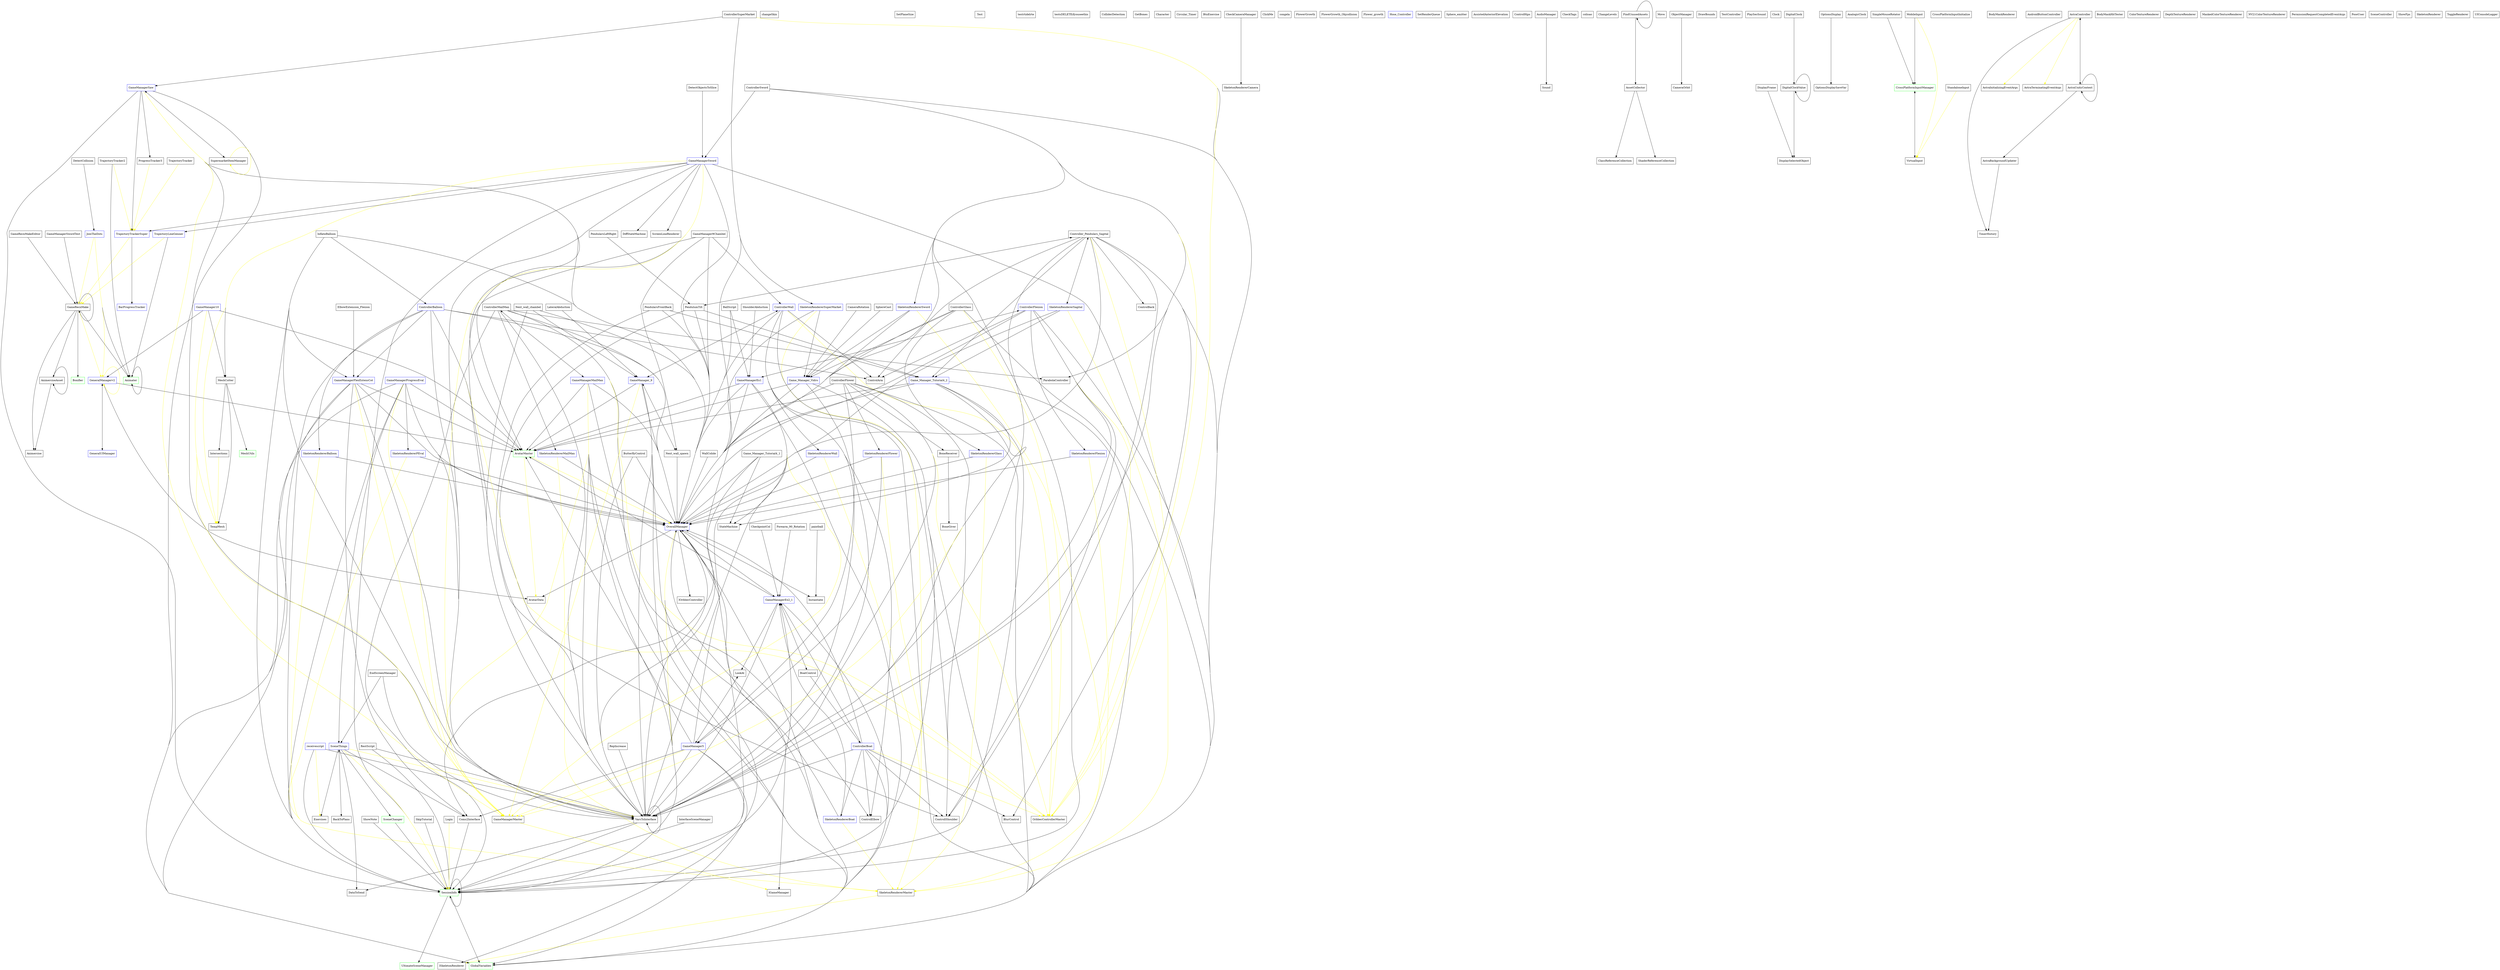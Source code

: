 digraph  {
	graph [concentrate=true,
		nodesep=0.25,
		ranksep=5.0
	];
	BarProgressTracker	 [color=blue,
		shape=box];
	changeSkin	 [shape=box];
	ParabolaController	 [shape=box];
	RepIncrease	 [shape=box];
	VarsToInterface	 [shape=box];
	RepIncrease -> VarsToInterface	 [weight=1];
	VarsToInterface -> VarsToInterface	 [weight=1];
	SessionInfo	 [color=green,
		shape=box];
	VarsToInterface -> SessionInfo	 [weight=5];
	OverallManager	 [color=blue,
		shape=box];
	VarsToInterface -> OverallManager	 [weight=2];
	DataToSend	 [shape=box];
	VarsToInterface -> DataToSend	 [weight=2];
	RestScript	 [shape=box];
	RestScript -> VarsToInterface	 [weight=1];
	RestScript -> SessionInfo	 [weight=2];
	SessionInfo -> SessionInfo	 [weight=4];
	GlobalVariables	 [color=green,
		shape=box];
	SessionInfo -> GlobalVariables	 [weight=4];
	UltimateSceneManager	 [color=green,
		shape=box];
	SessionInfo -> UltimateSceneManager	 [weight=1];
	SetPlaneSize	 [shape=box];
	SkeletonRendererMailMan	 [color=blue,
		shape=box];
	SkeletonRendererMailMan -> OverallManager	 [weight=3];
	SkeletonRendererMaster	 [shape=box];
	SkeletonRendererMailMan -> SkeletonRendererMaster	 [color=yellow,
		weight=1];
	OverallManager -> VarsToInterface	 [weight=1];
	OverallManager -> SessionInfo	 [color=yellow,
		weight=3];
	OverallManager -> GlobalVariables	 [weight=1];
	GameManagerEx2_1	 [color=blue,
		shape=box];
	OverallManager -> GameManagerEx2_1	 [weight=1];
	Instantiate	 [shape=box];
	OverallManager -> Instantiate	 [weight=1];
	AvatarData	 [shape=box];
	OverallManager -> AvatarData	 [weight=1];
	IGameManager	 [shape=box];
	OverallManager -> IGameManager	 [weight=2];
	IOrbbecController	 [shape=box];
	OverallManager -> IOrbbecController	 [weight=1];
	ISkeletonRenderer	 [shape=box];
	OverallManager -> ISkeletonRenderer	 [weight=1];
	SkeletonRendererMaster -> ISkeletonRenderer	 [color=yellow,
		weight=1];
	SkeletonRendererPEval	 [color=blue,
		shape=box];
	SkeletonRendererPEval -> OverallManager	 [weight=9];
	SkeletonRendererPEval -> SkeletonRendererMaster	 [color=yellow,
		weight=1];
	SkeletonRendererSuperMarket	 [color=blue,
		shape=box];
	SkeletonRendererSuperMarket -> OverallManager	 [weight=3];
	SkeletonRendererSuperMarket -> SkeletonRendererMaster	 [color=yellow,
		weight=1];
	Game_Manager_Vidro	 [color=blue,
		shape=box];
	SkeletonRendererSuperMarket -> Game_Manager_Vidro	 [weight=1];
	Game_Manager_Vidro -> VarsToInterface	 [weight=10];
	Game_Manager_Vidro -> SessionInfo	 [weight=3];
	Game_Manager_Vidro -> OverallManager	 [weight=9];
	Game_Manager_Vidro -> GlobalVariables	 [weight=1];
	AvatarMaster	 [color=green,
		shape=box];
	Game_Manager_Vidro -> AvatarMaster	 [weight=2];
	SkipTutorial	 [shape=box];
	SkipTutorial -> SessionInfo	 [weight=1];
	Test	 [shape=box];
	testrtidelrte	 [shape=box];
	testsDELETEifyouseethis	 [shape=box];
	ColliderDetection	 [shape=box];
	ControllerMailMan	 [shape=box];
	ControllerMailMan -> ParabolaController	 [weight=2];
	ControllerMailMan -> VarsToInterface	 [weight=2];
	ControllerMailMan -> SessionInfo	 [weight=1];
	ControllerMailMan -> SkeletonRendererMailMan	 [weight=1];
	ControllerMailMan -> OverallManager	 [weight=1];
	GameManagerMailMan	 [color=blue,
		shape=box];
	ControllerMailMan -> GameManagerMailMan	 [weight=1];
	ControllerMailMan -> GlobalVariables	 [weight=1];
	OrbbecControllerMaster	 [shape=box];
	ControllerMailMan -> OrbbecControllerMaster	 [color=yellow,
		weight=1];
	GameManagerMailMan -> VarsToInterface	 [weight=9];
	GameManagerMailMan -> SessionInfo	 [weight=1];
	GameManagerMailMan -> OverallManager	 [weight=9];
	GameManagerMailMan -> ControllerMailMan	 [weight=1];
	GameManagerMailMan -> GlobalVariables	 [weight=1];
	ControlElbow	 [shape=box];
	GameManagerMailMan -> ControlElbow	 [weight=2];
	GameManagerMailMan -> AvatarMaster	 [weight=2];
	GameManagerMaster	 [shape=box];
	GameManagerMailMan -> GameManagerMaster	 [color=yellow,
		weight=1];
	ControllerSuperMarket	 [shape=box];
	ControllerSuperMarket -> OverallManager	 [weight=3];
	ControllerSuperMarket -> SkeletonRendererSuperMarket	 [weight=1];
	ControllerSuperMarket -> GlobalVariables	 [weight=1];
	ControllerSuperMarket -> OrbbecControllerMaster	 [color=yellow,
		weight=1];
	GameManagerSaw	 [color=blue,
		shape=box];
	ControllerSuperMarket -> GameManagerSaw	 [weight=1];
	GameManagerSaw -> VarsToInterface	 [weight=6];
	GameManagerSaw -> SessionInfo	 [weight=4];
	GameManagerSaw -> OverallManager	 [weight=17];
	GameManagerSaw -> GlobalVariables	 [weight=2];
	GameManagerSaw -> AvatarMaster	 [weight=2];
	GameManagerSaw -> GameManagerMaster	 [color=yellow,
		weight=1];
	SupermarketItemManager	 [shape=box];
	GameManagerSaw -> SupermarketItemManager	 [weight=1];
	ProgressTracker3	 [shape=box];
	GameManagerSaw -> ProgressTracker3	 [weight=1];
	TrajectoryTrackerSuper	 [color=blue,
		shape=box];
	GameManagerSaw -> TrajectoryTrackerSuper	 [weight=2];
	ControllerSword	 [shape=box];
	ControllerSword -> ParabolaController	 [weight=1];
	ControllerSword -> VarsToInterface	 [weight=3];
	ControllerSword -> SessionInfo	 [weight=1];
	ControllerSword -> OverallManager	 [weight=3];
	ControllerSword -> GlobalVariables	 [weight=1];
	ControllerSword -> OrbbecControllerMaster	 [color=yellow,
		weight=1];
	SkeletonRendererSword	 [color=blue,
		shape=box];
	ControllerSword -> SkeletonRendererSword	 [weight=1];
	GameManagerSword	 [color=blue,
		shape=box];
	ControllerSword -> GameManagerSword	 [weight=5];
	SkeletonRendererSword -> OverallManager	 [weight=3];
	SkeletonRendererSword -> SkeletonRendererMaster	 [color=yellow,
		weight=1];
	SkeletonRendererSword -> Game_Manager_Vidro	 [weight=1];
	GameManagerSword -> VarsToInterface	 [weight=6];
	GameManagerSword -> SessionInfo	 [weight=1];
	GameManagerSword -> OverallManager	 [weight=11];
	GameManagerSword -> GlobalVariables	 [weight=1];
	GameManagerSword -> AvatarMaster	 [weight=3];
	GameManagerSword -> GameManagerMaster	 [color=yellow,
		weight=1];
	GameManagerSword -> TrajectoryTrackerSuper	 [weight=4];
	MeshCutter	 [shape=box];
	GameManagerSword -> MeshCutter	 [weight=1];
	TempMesh	 [shape=box];
	GameManagerSword -> TempMesh	 [color=yellow,
		weight=2];
	ScreenLineRenderer	 [shape=box];
	GameManagerSword -> ScreenLineRenderer	 [weight=1];
	DiffStateMachine	 [shape=box];
	GameManagerSword -> DiffStateMachine	 [weight=1];
	TrajectoryLineGenner	 [color=blue,
		shape=box];
	GameManagerSword -> TrajectoryLineGenner	 [weight=1];
	DetectCollision	 [shape=box];
	JoinTheDots	 [color=blue,
		shape=box];
	DetectCollision -> JoinTheDots	 [weight=2];
	GeneralManagerv2	 [color=blue,
		shape=box];
	JoinTheDots -> GeneralManagerv2	 [color=yellow,
		weight=4];
	GameRecnMake	 [shape=box];
	JoinTheDots -> GameRecnMake	 [color=yellow,
		weight=1];
	Animater	 [color=green,
		shape=box];
	JoinTheDots -> Animater	 [weight=1];
	EndScreenManager	 [shape=box];
	EndScreenManager -> VarsToInterface	 [weight=1];
	SceneThings	 [color=blue,
		shape=box];
	EndScreenManager -> SceneThings	 [weight=1];
	SceneThings -> VarsToInterface	 [color=yellow,
		weight=6];
	SceneThings -> SessionInfo	 [color=yellow,
		weight=3];
	BackToPlans	 [shape=box];
	SceneThings -> BackToPlans	 [weight=1];
	Coms2Interface	 [shape=box];
	SceneThings -> Coms2Interface	 [weight=3];
	SceneThings -> DataToSend	 [weight=3];
	Exercises	 [shape=box];
	SceneThings -> Exercises	 [weight=1];
	SceneChanger	 [color=green,
		shape=box];
	SceneThings -> SceneChanger	 [weight=1];
	AvatarMaster -> OverallManager	 [color=yellow,
		weight=3];
	AvatarMaster -> AvatarData	 [color=yellow,
		weight=2];
	GameManagerMaster -> IGameManager	 [color=yellow,
		weight=1];
	GameManagerProgressEval	 [color=blue,
		shape=box];
	GameManagerProgressEval -> VarsToInterface	 [weight=9];
	GameManagerProgressEval -> SessionInfo	 [weight=5];
	GameManagerProgressEval -> OverallManager	 [weight=14];
	GameManagerProgressEval -> SkeletonRendererPEval	 [weight=1];
	GameManagerProgressEval -> GlobalVariables	 [weight=1];
	GameManagerProgressEval -> SceneThings	 [weight=2];
	GameManagerProgressEval -> AvatarMaster	 [weight=3];
	GameManagerProgressEval -> GameManagerMaster	 [color=yellow,
		weight=1];
	SupermarketItemManager -> GameManagerSaw	 [weight=1];
	SupermarketItemManager -> SupermarketItemManager	 [color=yellow,
		weight=4];
	ProgressTracker3 -> TrajectoryTrackerSuper	 [color=yellow,
		weight=1];
	TrajectoryTrackerSuper -> BarProgressTracker	 [weight=2];
	TrajectoryTrackerSuper -> GameRecnMake	 [color=yellow,
		weight=1];
	GeneralUIManager	 [color=blue,
		shape=box];
	GeneralUIManager -> GeneralManagerv2	 [weight=2];
	GeneralManagerv2 -> AvatarMaster	 [weight=1];
	GeneralManagerv2 -> GeneralUIManager	 [weight=10];
	GeneralManagerv2 -> GeneralManagerv2	 [color=yellow,
		weight=2];
	GeneralManagerv2 -> AvatarData	 [weight=1];
	GeneralManagerv2 -> GameRecnMake	 [weight=4];
	GetBones	 [shape=box];
	Character	 [shape=box];
	BackToPlans -> SceneThings	 [weight=2];
	Coms2Interface -> SessionInfo	 [weight=2];
	Login	 [shape=box];
	Login -> SessionInfo	 [color=yellow,
		weight=14];
	receivescript	 [color=blue,
		shape=box];
	receivescript -> VarsToInterface	 [weight=1];
	receivescript -> SessionInfo	 [weight=11];
	receivescript -> Exercises	 [color=yellow,
		weight=1];
	SceneChanger -> SessionInfo	 [weight=2];
	GameManager10	 [color=blue,
		shape=box];
	GameManager10 -> AvatarMaster	 [weight=2];
	GameManager10 -> GameManagerMaster	 [color=yellow,
		weight=1];
	GameManager10 -> GeneralManagerv2	 [weight=2];
	GameManager10 -> MeshCutter	 [weight=1];
	GameManager10 -> TempMesh	 [color=yellow,
		weight=2];
	MeshCutter -> TempMesh	 [weight=2];
	Intersections	 [shape=box];
	MeshCutter -> Intersections	 [weight=1];
	MeshUtils	 [color=green,
		shape=box];
	MeshCutter -> MeshUtils	 [weight=3];
	GameManager5	 [color=blue,
		shape=box];
	GameManager5 -> VarsToInterface	 [weight=4];
	GameManager5 -> SessionInfo	 [weight=1];
	GameManager5 -> OverallManager	 [weight=11];
	GameManager5 -> GlobalVariables	 [weight=1];
	GameManager5 -> AvatarMaster	 [weight=2];
	GameManager5 -> GameManagerMaster	 [color=yellow,
		weight=1];
	GameManager5 -> Coms2Interface	 [weight=1];
	LookAt	 [shape=box];
	GameManager5 -> LookAt	 [weight=1];
	LookAt -> GameManager5	 [weight=1];
	GameManager9Chambel	 [shape=box];
	GameManager9Chambel -> VarsToInterface	 [weight=3];
	GameManager9Chambel -> OverallManager	 [weight=27];
	Next_wall_spawn	 [shape=box];
	GameManager9Chambel -> Next_wall_spawn	 [weight=1];
	ControllerWall	 [color=blue,
		shape=box];
	GameManager9Chambel -> ControllerWall	 [weight=3];
	Next_wall_spawn -> OverallManager	 [weight=56];
	GameManager_9	 [color=blue,
		shape=box];
	Next_wall_spawn -> GameManager_9	 [weight=1];
	ControllerWall -> VarsToInterface	 [weight=3];
	ControllerWall -> OverallManager	 [weight=7];
	ControllerWall -> GlobalVariables	 [weight=1];
	ControllerWall -> OrbbecControllerMaster	 [color=yellow,
		weight=1];
	ControllerWall -> ControlElbow	 [weight=1];
	ControllerWall -> GameManager_9	 [weight=2];
	ControlArm	 [shape=box];
	ControllerWall -> ControlArm	 [weight=1];
	ControllShoulder	 [shape=box];
	ControllerWall -> ControllShoulder	 [weight=1];
	SkeletonRendererWall	 [color=blue,
		shape=box];
	ControllerWall -> SkeletonRendererWall	 [weight=1];
	GameManagerEx1	 [color=blue,
		shape=box];
	GameManagerEx1 -> VarsToInterface	 [weight=12];
	GameManagerEx1 -> SessionInfo	 [weight=1];
	GameManagerEx1 -> OverallManager	 [weight=13];
	GameManagerEx1 -> GlobalVariables	 [weight=1];
	GameManagerEx1 -> AvatarMaster	 [weight=2];
	GameManagerEx1 -> GameManagerMaster	 [color=yellow,
		weight=1];
	GameManagerEx1 -> Coms2Interface	 [weight=1];
	ControllerFlexion	 [color=blue,
		shape=box];
	GameManagerEx1 -> ControllerFlexion	 [weight=3];
	StateMachine	 [shape=box];
	GameManagerEx1 -> StateMachine	 [weight=7];
	ControllerFlexion -> VarsToInterface	 [weight=3];
	ControllerFlexion -> OverallManager	 [weight=9];
	ControllerFlexion -> GlobalVariables	 [weight=1];
	ControllerFlexion -> OrbbecControllerMaster	 [color=yellow,
		weight=1];
	ControllerFlexion -> GameManagerEx1	 [weight=2];
	ControllerFlexion -> ControlArm	 [weight=1];
	ControllerFlexion -> ControllShoulder	 [weight=1];
	SkeletonRendererFlexion	 [color=blue,
		shape=box];
	ControllerFlexion -> SkeletonRendererFlexion	 [weight=2];
	GameManagerEx2_1 -> VarsToInterface	 [weight=8];
	GameManagerEx2_1 -> SessionInfo	 [weight=2];
	GameManagerEx2_1 -> OverallManager	 [weight=16];
	GameManagerEx2_1 -> GlobalVariables	 [weight=1];
	GameManagerEx2_1 -> AvatarMaster	 [weight=4];
	GameManagerEx2_1 -> LookAt	 [weight=1];
	BoatControl	 [shape=box];
	GameManagerEx2_1 -> BoatControl	 [weight=2];
	BoatControl -> GameManagerEx2_1	 [weight=1];
	ControllerBoat	 [color=blue,
		shape=box];
	BoatControl -> ControllerBoat	 [weight=1];
	GameManagerFlexExtensCot	 [color=blue,
		shape=box];
	GameManagerFlexExtensCot -> VarsToInterface	 [weight=5];
	GameManagerFlexExtensCot -> SessionInfo	 [weight=1];
	GameManagerFlexExtensCot -> OverallManager	 [weight=12];
	GameManagerFlexExtensCot -> GlobalVariables	 [weight=1];
	GameManagerFlexExtensCot -> AvatarMaster	 [weight=2];
	GameManagerFlexExtensCot -> GameManagerMaster	 [color=yellow,
		weight=1];
	GameManagerFlexExtensCot -> Coms2Interface	 [weight=1];
	GameManager_9 -> VarsToInterface	 [weight=6];
	GameManager_9 -> SessionInfo	 [weight=1];
	GameManager_9 -> OverallManager	 [weight=10];
	GameManager_9 -> GlobalVariables	 [weight=1];
	GameManager_9 -> AvatarMaster	 [weight=2];
	GameManager_9 -> GameManagerMaster	 [color=yellow,
		weight=1];
	GameManager_9 -> Next_wall_spawn	 [weight=1];
	GameManager_9 -> ControllerWall	 [weight=1];
	Game_Manager_Tutorial4_1	 [shape=box];
	Game_Manager_Tutorial4_1 -> VarsToInterface	 [weight=3];
	Game_Manager_Tutorial4_1 -> OverallManager	 [weight=8];
	Game_Manager_Tutorial4_1 -> StateMachine	 [weight=1];
	Game_Manager_Tutorial4_2	 [color=blue,
		shape=box];
	Game_Manager_Tutorial4_2 -> VarsToInterface	 [weight=4];
	Game_Manager_Tutorial4_2 -> SessionInfo	 [weight=1];
	Game_Manager_Tutorial4_2 -> OverallManager	 [weight=13];
	Game_Manager_Tutorial4_2 -> GlobalVariables	 [weight=1];
	Game_Manager_Tutorial4_2 -> AvatarMaster	 [weight=4];
	Game_Manager_Tutorial4_2 -> GameManagerMaster	 [color=yellow,
		weight=1];
	Game_Manager_Tutorial4_2 -> StateMachine	 [weight=1];
	Circular_Timer	 [shape=box];
	BallScript	 [shape=box];
	BallScript -> OverallManager	 [weight=1];
	BallScript -> GameManagerEx1	 [weight=3];
	ControllerBoat -> VarsToInterface	 [weight=3];
	ControllerBoat -> OverallManager	 [weight=8];
	ControllerBoat -> GlobalVariables	 [weight=1];
	ControllerBoat -> OrbbecControllerMaster	 [color=yellow,
		weight=1];
	ControllerBoat -> ControlElbow	 [weight=1];
	ControllerBoat -> GameManagerEx2_1	 [weight=2];
	ControllerBoat -> ControllShoulder	 [weight=1];
	BlurControl	 [shape=box];
	ControllerBoat -> BlurControl	 [weight=1];
	SkeletonRendererBoat	 [color=blue,
		shape=box];
	ControllerBoat -> SkeletonRendererBoat	 [weight=2];
	BtnExercise	 [shape=box];
	ButterflyControl	 [shape=box];
	ButterflyControl -> VarsToInterface	 [weight=3];
	ButterflyControl -> OverallManager	 [weight=5];
	CameraRotation	 [shape=box];
	CameraRotation -> Game_Manager_Vidro	 [weight=1];
	CheckCameraManager	 [shape=box];
	SkeletonRendererCamera	 [shape=box];
	CheckCameraManager -> SkeletonRendererCamera	 [weight=1];
	CheckpointCol	 [shape=box];
	CheckpointCol -> GameManagerEx2_1	 [weight=1];
	ClickMe	 [shape=box];
	congela	 [shape=box];
	Controller_Pendulars_Sagital	 [shape=box];
	Controller_Pendulars_Sagital -> VarsToInterface	 [weight=3];
	Controller_Pendulars_Sagital -> OverallManager	 [weight=6];
	Controller_Pendulars_Sagital -> GlobalVariables	 [weight=1];
	Controller_Pendulars_Sagital -> OrbbecControllerMaster	 [color=yellow,
		weight=1];
	Controller_Pendulars_Sagital -> Game_Manager_Tutorial4_2	 [weight=2];
	PendulumTilt	 [shape=box];
	Controller_Pendulars_Sagital -> PendulumTilt	 [weight=1];
	Controller_Pendulars_Sagital -> ControlArm	 [weight=1];
	ControlBack	 [shape=box];
	Controller_Pendulars_Sagital -> ControlBack	 [weight=1];
	Controller_Pendulars_Sagital -> ControllShoulder	 [weight=1];
	SkeletonRendererSagital	 [color=blue,
		shape=box];
	Controller_Pendulars_Sagital -> SkeletonRendererSagital	 [weight=1];
	Controller_Pendulars_Sagital -> BlurControl	 [weight=1];
	PendulumTilt -> VarsToInterface	 [weight=2];
	PendulumTilt -> OverallManager	 [weight=1];
	PendulumTilt -> Game_Manager_Tutorial4_2	 [weight=1];
	PendulumTilt -> Controller_Pendulars_Sagital	 [weight=1];
	SkeletonRendererSagital -> OverallManager	 [weight=6];
	SkeletonRendererSagital -> SkeletonRendererMaster	 [color=yellow,
		weight=1];
	SkeletonRendererSagital -> Game_Manager_Tutorial4_2	 [weight=1];
	SkeletonRendererSagital -> Controller_Pendulars_Sagital	 [weight=5];
	FlowerGrowth	 [shape=box];
	FlowerGrowth_Objcollision	 [shape=box];
	Flower_growth	 [shape=box];
	Hose_Controller	 [color=blue,
		shape=box];
	InflateBalloon	 [shape=box];
	InflateBalloon -> VarsToInterface	 [weight=4];
	InflateBalloon -> SessionInfo	 [weight=3];
	InflateBalloon -> OverallManager	 [weight=2];
	InflateBalloon -> GameManagerFlexExtensCot	 [weight=1];
	ControllerBalloon	 [color=blue,
		shape=box];
	InflateBalloon -> ControllerBalloon	 [weight=1];
	ControllerBalloon -> VarsToInterface	 [weight=3];
	ControllerBalloon -> OverallManager	 [weight=9];
	ControllerBalloon -> GlobalVariables	 [weight=1];
	ControllerBalloon -> OrbbecControllerMaster	 [color=yellow,
		weight=1];
	ControllerBalloon -> GameManagerFlexExtensCot	 [weight=2];
	ControllerBalloon -> ControlArm	 [weight=1];
	ControllerBalloon -> ControllShoulder	 [weight=1];
	SkeletonRendererBalloon	 [color=blue,
		shape=box];
	ControllerBalloon -> SkeletonRendererBalloon	 [weight=2];
	Next_wall_chambel	 [shape=box];
	Next_wall_chambel -> VarsToInterface	 [weight=32];
	Next_wall_chambel -> OverallManager	 [weight=32];
	Next_wall_chambel -> GameManager_9	 [weight=2];
	paintball	 [shape=box];
	paintball -> Instantiate	 [weight=1];
	SetRenderQueue	 [shape=box];
	ShowNote	 [shape=box];
	ShowNote -> SessionInfo	 [weight=2];
	SphereCast	 [shape=box];
	SphereCast -> Game_Manager_Vidro	 [weight=1];
	Sphere_emitter	 [shape=box];
	WallColide	 [shape=box];
	WallColide -> OverallManager	 [weight=1];
	AssistedAnteriorElevation	 [shape=box];
	ControlHips	 [shape=box];
	ElbowExtension_Flexion	 [shape=box];
	ElbowExtension_Flexion -> GameManagerFlexExtensCot	 [weight=1];
	Forearm_90_Rotation	 [shape=box];
	Forearm_90_Rotation -> GameManagerEx2_1	 [weight=2];
	LateralAbduction	 [shape=box];
	LateralAbduction -> GameManager_9	 [weight=2];
	PendularsFrontBack	 [shape=box];
	PendularsFrontBack -> VarsToInterface	 [weight=2];
	PendularsFrontBack -> OverallManager	 [weight=1];
	PendularsFrontBack -> Game_Manager_Tutorial4_2	 [weight=2];
	PendularsLeftRight	 [shape=box];
	PendularsLeftRight -> PendulumTilt	 [weight=1];
	ShoulderAbduction	 [shape=box];
	ShoulderAbduction -> GameManagerEx1	 [weight=2];
	AudioManager	 [shape=box];
	Sound	 [shape=box];
	AudioManager -> Sound	 [weight=2];
	InterfaceSceneManager	 [shape=box];
	InterfaceSceneManager -> SessionInfo	 [weight=1];
	SkeletonRendererBoat -> OverallManager	 [weight=9];
	SkeletonRendererBoat -> SkeletonRendererMaster	 [color=yellow,
		weight=1];
	SkeletonRendererBoat -> GameManagerEx2_1	 [weight=1];
	BoneGiver	 [shape=box];
	BoneReceiver	 [shape=box];
	BoneReceiver -> BoneGiver	 [weight=1];
	CheckTags	 [shape=box];
	colisao	 [shape=box];
	SkeletonRendererBalloon -> OverallManager	 [weight=3];
	SkeletonRendererBalloon -> SkeletonRendererMaster	 [color=yellow,
		weight=1];
	SkeletonRendererFlexion -> OverallManager	 [weight=3];
	SkeletonRendererFlexion -> SkeletonRendererMaster	 [color=yellow,
		weight=1];
	ControllerFlower	 [shape=box];
	ControllerFlower -> VarsToInterface	 [weight=1];
	ControllerFlower -> OverallManager	 [weight=4];
	ControllerFlower -> GlobalVariables	 [weight=1];
	ControllerFlower -> OrbbecControllerMaster	 [color=yellow,
		weight=1];
	ControllerFlower -> GameManager5	 [weight=1];
	ControllerFlower -> ControllShoulder	 [weight=1];
	ControllerFlower -> BoneReceiver	 [weight=1];
	SkeletonRendererFlower	 [color=blue,
		shape=box];
	ControllerFlower -> SkeletonRendererFlower	 [weight=1];
	SkeletonRendererFlower -> OverallManager	 [weight=3];
	SkeletonRendererFlower -> SkeletonRendererMaster	 [color=yellow,
		weight=1];
	SkeletonRendererFlower -> GameManager5	 [weight=1];
	SkeletonRendererWall -> OverallManager	 [weight=3];
	SkeletonRendererWall -> SkeletonRendererMaster	 [color=yellow,
		weight=1];
	SkeletonRendererGlass	 [color=blue,
		shape=box];
	SkeletonRendererGlass -> OverallManager	 [weight=3];
	SkeletonRendererGlass -> SkeletonRendererMaster	 [color=yellow,
		weight=1];
	ChangeLevels	 [shape=box];
	ControllerGlass	 [shape=box];
	ControllerGlass -> OverallManager	 [weight=3];
	ControllerGlass -> Game_Manager_Vidro	 [weight=1];
	ControllerGlass -> GlobalVariables	 [weight=1];
	ControllerGlass -> OrbbecControllerMaster	 [color=yellow,
		weight=1];
	ControllerGlass -> SkeletonRendererGlass	 [weight=1];
	AssetCollector	 [shape=box];
	ClassReferenceCollection	 [shape=box];
	AssetCollector -> ClassReferenceCollection	 [weight=2];
	ShaderReferenceCollection	 [shape=box];
	AssetCollector -> ShaderReferenceCollection	 [weight=2];
	FindUnusedAssets	 [shape=box];
	FindUnusedAssets -> AssetCollector	 [weight=2];
	FindUnusedAssets -> FindUnusedAssets	 [weight=3];
	DetectObjectsToSlice	 [shape=box];
	DetectObjectsToSlice -> GameManagerSword	 [weight=1];
	Move	 [shape=box];
	CameraOrbit	 [shape=box];
	DrawBounds	 [shape=box];
	TrajectoryLineGenner -> GameRecnMake	 [color=yellow,
		weight=1];
	TrajectoryLineGenner -> Animater	 [weight=2];
	GameManagerSwordTest	 [shape=box];
	GameManagerSwordTest -> GameRecnMake	 [weight=1];
	GameRecnMake -> GeneralManagerv2	 [color=yellow,
		weight=1];
	GameRecnMake -> GameRecnMake	 [weight=1];
	Animercise	 [shape=box];
	GameRecnMake -> Animercise	 [weight=2];
	AnimerciseAsset	 [shape=box];
	GameRecnMake -> AnimerciseAsset	 [weight=2];
	GameRecnMake -> Animater	 [weight=2];
	Bonifier	 [color=green,
		shape=box];
	GameRecnMake -> Bonifier	 [weight=1];
	ObjectManager	 [shape=box];
	ObjectManager -> CameraOrbit	 [weight=1];
	Intersections -> TempMesh	 [color=yellow,
		weight=2];
	TestController	 [shape=box];
	AnimerciseAsset -> Animercise	 [weight=1];
	AnimerciseAsset -> AnimerciseAsset	 [weight=2];
	Animater -> Animater	 [weight=1];
	GameRecnMakeEditor	 [shape=box];
	GameRecnMakeEditor -> GameRecnMake	 [weight=1];
	TrajectoryTracker	 [shape=box];
	TrajectoryTracker -> TrajectoryTrackerSuper	 [color=yellow,
		weight=1];
	TrajectoryTracker2	 [shape=box];
	TrajectoryTracker2 -> TrajectoryTrackerSuper	 [color=yellow,
		weight=1];
	TrajectoryTracker2 -> Animater	 [weight=2];
	PlaySecSound	 [shape=box];
	Clock	 [shape=box];
	DisplayFrame	 [shape=box];
	DisplaySelectedObject	 [shape=box];
	DisplayFrame -> DisplaySelectedObject	 [weight=1];
	OptionsDisplay	 [shape=box];
	OptionsDisplaySaveVar	 [shape=box];
	OptionsDisplay -> OptionsDisplaySaveVar	 [weight=1];
	AnalogicClock	 [shape=box];
	DigitalClock	 [shape=box];
	DigitalClockValue	 [shape=box];
	DigitalClock -> DigitalClockValue	 [weight=4];
	DigitalClockValue -> DisplaySelectedObject	 [weight=2];
	DigitalClockValue -> DigitalClockValue	 [weight=1];
	CrossPlatformInputManager	 [color=green,
		shape=box];
	VirtualInput	 [shape=box];
	CrossPlatformInputManager -> VirtualInput	 [weight=3];
	VirtualInput -> CrossPlatformInputManager	 [color=yellow,
		weight=5];
	MobileInput	 [shape=box];
	MobileInput -> CrossPlatformInputManager	 [weight=4];
	MobileInput -> VirtualInput	 [color=yellow,
		weight=1];
	StandaloneInput	 [shape=box];
	StandaloneInput -> VirtualInput	 [color=yellow,
		weight=1];
	CrossPlatformInputInitialize	 [shape=box];
	SimpleMouseRotator	 [shape=box];
	SimpleMouseRotator -> CrossPlatformInputManager	 [weight=2];
	BodyMaskRenderer	 [shape=box];
	AndroidButtonController	 [shape=box];
	AstraBackgroundUpdater	 [shape=box];
	TimerHistory	 [shape=box];
	AstraBackgroundUpdater -> TimerHistory	 [weight=3];
	AstraController	 [shape=box];
	AstraController -> TimerHistory	 [weight=3];
	AstraInitializingEventArgs	 [shape=box];
	AstraController -> AstraInitializingEventArgs	 [color=yellow,
		weight=1];
	AstraTerminatingEventArgs	 [shape=box];
	AstraController -> AstraTerminatingEventArgs	 [color=yellow,
		weight=1];
	AstraUnityContext	 [shape=box];
	AstraController -> AstraUnityContext	 [weight=20];
	AstraUnityContext -> AstraBackgroundUpdater	 [weight=1];
	AstraUnityContext -> AstraController	 [weight=1];
	AstraUnityContext -> AstraUnityContext	 [weight=2];
	BodyMaskHitTester	 [shape=box];
	ColorTextureRenderer	 [shape=box];
	DepthTextureRenderer	 [shape=box];
	MaskedColorTextureRenderer	 [shape=box];
	NV21ColorTextureRenderer	 [shape=box];
	PermissionRequestCompletedEventArgs	 [shape=box];
	PoseUser	 [shape=box];
	SceneController	 [shape=box];
	ShowFps	 [shape=box];
	SkeletonRenderer	 [shape=box];
	ToggleRenderer	 [shape=box];
	UIConsoleLogger	 [shape=box];
}
